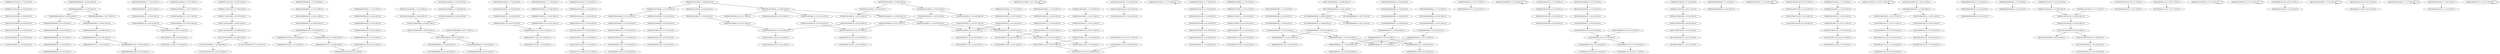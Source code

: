 digraph G {
    "0011001010000011_6-22:39-LEN:16" -> "0110010100000110_7-23:42-LEN:16";
    "0000000000000000_1-16:453-LEN:16" -> "0000000000000000_2-17:455-LEN:16";
    "0010000100000011_2-18:17-LEN:16" -> "0100001000000111_3-19:17-LEN:16";
    "0001110010100000_5-20:288-LEN:16" -> "0011100101000001_6-21:280-LEN:16";
    "0000000000000101_3-19:23-LEN:16" -> "0000000000001010_4-20:25-LEN:16";
    "0010100000000011_7-22:260-LEN:16" -> "0101000000000110_8-23:262-LEN:16";
    "0000010000111010_6-22:38-LEN:16" -> "0000100001110100_7-23:36-LEN:16";
    "0000000100100101_2-17:26-LEN:16" -> "0000001001001011_3-18:19-LEN:16";
    "0000000100100000_2-17:160-LEN:16" -> "0000001001000001_3-19:23-LEN:16";
    "0000000100100000_2-17:160-LEN:16" -> "0000001001000001_3-18:133-LEN:16";
    "0000000011010000_1-16:17-LEN:16" -> "0000000011010000_1-16:17-LEN:16";
    "0000100100001001_5-21:25-LEN:16" -> "0001001000010010_6-22:25-LEN:16";
    "0000000100100001_1-17:17-LEN:16" -> "0000000100100001_1-17:17-LEN:16";
    "1100000010010010_1-17:32-LEN:16" -> "1000000100100100_2-18:35-LEN:16";
    "0000001010000111_3-19:22-LEN:16" -> "0000010100001110_4-20:20-LEN:16";
    "0000000000001110_7-22:20-LEN:16" -> "0000000000011100_8-23:23-LEN:16";
    "0001000010000001_1-17:19-LEN:16" -> "0010000100000011_2-18:17-LEN:16";
    "0000100100100001_5-21:38-LEN:16" -> "0001001001000011_6-22:38-LEN:16";
    "1000000000000111_6-22:17-LEN:16" -> "0000000000001110_7-23:20-LEN:16";
    "0000000010000000_1-16:20-LEN:16" -> "0000000010000000_1-16:20-LEN:16";
    "0000001001001000_3-19:18-LEN:16" -> "0000010010010000_4-20:18-LEN:16";
    "0001100101000001_5-21:44-LEN:16" -> "0011001010000011_6-22:39-LEN:16";
    "0000100100001110_5-20:874-LEN:16" -> "0001001000011101_6-21:854-LEN:16";
    "0000100100001110_5-20:874-LEN:16" -> "0001001000011100_6-22:42-LEN:16";
    "0010000000111010_7-22:18-LEN:16" -> "0100000001110100_8-23:18-LEN:16";
    "0000011100101000_3-18:279-LEN:16" -> "0000111001010000_4-19:287-LEN:16";
    "0001100000000000_2-17:441-LEN:16" -> "0011000000000001_3-19:17-LEN:16";
    "0001100000000000_2-17:441-LEN:16" -> "0011000000000000_3-18:429-LEN:16";
    "1100000011000010_1-17:20-LEN:16" -> "1000000110000100_2-18:21-LEN:16";
    "0000000000000111_6-21:47-LEN:16" -> "0000000000001110_7-22:20-LEN:16";
    "0000000000000111_6-21:47-LEN:16" -> "0000000000001111_7-22:429-LEN:16";
    "0000000000000111_6-21:47-LEN:16" -> "0000000000001110_7-23:33-LEN:16";
    "0000001001000011_2-18:20-LEN:16" -> "0000010010000111_3-19:19-LEN:16";
    "0000000101000011_2-18:21-LEN:16" -> "0000001010000111_3-19:22-LEN:16";
    "0000100100001101_5-21:167-LEN:16" -> "0001001000011010_6-22:163-LEN:16";
    "1000101000000000_5-20:279-LEN:16" -> "0001010000000001_6-21:281-LEN:16";
    "0000000000000000_1-17:19-LEN:16" -> "0000000000000000_2-18:20-LEN:16";
    "0001010000000001_6-21:281-LEN:16" -> "0010100000000011_7-22:260-LEN:16";
    "0001010000000001_6-21:281-LEN:16" -> "0010100000000010_7-22:23-LEN:16";
    "0100000010000111_3-19:20-LEN:16" -> "1000000100001110_4-20:19-LEN:16";
    "0010100010100000_1-16:271-LEN:16" -> "0101000101000000_2-17:265-LEN:16";
    "0000000100001001_1-17:20-LEN:16" -> "0000000100001001_1-17:20-LEN:16";
    "0000100100001100_5-20:31-LEN:16" -> "0001001000011001_6-21:32-LEN:16";
    "0000100100001110_4-20:31-LEN:16" -> "0001001000011101_5-21:43-LEN:16";
    "0001000000000101_4-19:300-LEN:16" -> "0010000000001010_5-20:302-LEN:16";
    "0010001010000000_2-18:20-LEN:16" -> "0100010100000000_4-19:281-LEN:16";
    "0000010000000001_2-17:317-LEN:16" -> "0000100000000010_3-18:311-LEN:16";
    "0001000000011101_6-21:39-LEN:16" -> "0010000000111010_7-22:18-LEN:16";
    "0001000000011101_6-21:39-LEN:16" -> "0010000000111011_7-22:18-LEN:16";
    "0001001000111010_6-22:27-LEN:16" -> "0010010001110100_7-23:27-LEN:16";
    "0010000000000001_3-19:33-LEN:16" -> "0100000000000011_4-20:35-LEN:16";
    "0001001000010010_6-22:25-LEN:16" -> "0010010000100100_7-23:22-LEN:16";
    "1000000000000011_5-20:44-LEN:16" -> "0000000000000111_6-21:47-LEN:16";
    "0000001110010100_2-17:300-LEN:16" -> "0000011100101000_3-18:279-LEN:16";
    "0001001000011010_6-22:39-LEN:16" -> "0010010000110100_7-23:41-LEN:16";
    "0000010010010000_4-20:38-LEN:16" -> "0000100100100001_5-21:38-LEN:16";
    "0000101100001110_5-20:17-LEN:16" -> "0000101100001110_5-20:17-LEN:16";
    "0010001000000011_3-18:21-LEN:16" -> "0100010000000111_4-19:20-LEN:16";
    "0000100100101110_5-20:30-LEN:16" -> "0001001001011101_6-21:29-LEN:16";
    "0010001000010011_3-18:170-LEN:16" -> "0100010000100111_4-19:172-LEN:16";
    "0000010010001110_4-20:17-LEN:16" -> "0000100100011101_5-21:29-LEN:16";
    "0000000000000010_1-16:24-LEN:16" -> "0000000000000100_2-17:22-LEN:16";
    "0000000000000000_1-17:21-LEN:16" -> "0000000000000000_2-18:22-LEN:16";
    "0000110000100001_5-21:24-LEN:16" -> "0001100001000011_6-22:21-LEN:16";
    "1010001010000000_3-18:252-LEN:16" -> "0100010100000000_4-19:281-LEN:16";
    "0000001000000000_1-16:334-LEN:16" -> "0000010000000001_2-17:317-LEN:16";
    "0000100000000010_3-18:311-LEN:16" -> "0001000000000101_4-19:300-LEN:16";
    "1100000011001001_1-16:321-LEN:16" -> "1000000110010010_2-17:345-LEN:16";
    "0001001000001010_6-22:20-LEN:16" -> "0010010000010100_7-23:20-LEN:16";
    "1000000000000111_6-21:401-LEN:16" -> "0000000000001110_7-22:20-LEN:16";
    "1000000000000111_6-21:401-LEN:16" -> "0000000000001111_7-22:429-LEN:16";
    "1000000000000111_6-21:401-LEN:16" -> "0000000000001110_7-23:33-LEN:16";
    "1000000100100100_2-18:35-LEN:16" -> "0000001001001000_3-19:36-LEN:16";
    "0000100100001101_5-21:45-LEN:16" -> "0001001000011010_6-22:39-LEN:16";
    "0000010100001110_4-20:20-LEN:16" -> "0000101000011101_5-21:25-LEN:16";
    "0000000010000111_3-19:22-LEN:16" -> "0000000100001110_4-20:24-LEN:16";
    "0000001100001000_3-19:22-LEN:16" -> "0000011000010000_4-20:24-LEN:16";
    "0000000010100001_1-17:23-LEN:16" -> "0000000101000011_2-18:21-LEN:16";
    "0010100000000010_7-22:23-LEN:16" -> "0101000000000100_8-23:23-LEN:16";
    "0001100001000011_6-22:21-LEN:16" -> "0011000010000111_7-23:21-LEN:16";
    "1000000100001110_4-20:19-LEN:16" -> "0000001000011101_5-21:41-LEN:16";
    "0000000000000000_4-19:178-LEN:16" -> "0000000000000000_5-20:184-LEN:16";
    "0000010010000011_4-19:134-LEN:16" -> "0000100100000110_5-20:142-LEN:16";
    "0001001000011001_6-21:32-LEN:16" -> "0010010000110010_7-22:32-LEN:16";
    "0000000100100001_2-17:652-LEN:16" -> "0000001001000010_3-19:17-LEN:16";
    "0000000100100001_2-17:652-LEN:16" -> "0000001001000010_3-18:19-LEN:16";
    "0000000100100001_2-17:652-LEN:16" -> "0000001001000011_3-19:103-LEN:16";
    "0000000100100001_2-17:652-LEN:16" -> "0000001001000011_3-18:525-LEN:16";
    "0000000000000010_2-18:24-LEN:16" -> "0000000000000101_3-19:23-LEN:16";
    "0000010010000111_3-19:31-LEN:16" -> "0000100100001110_4-20:31-LEN:16";
    "0000010010000111_4-19:518-LEN:16" -> "0000100100001110_5-20:874-LEN:16";
    "0000010010000111_4-19:518-LEN:16" -> "0000100100001111_5-21:19-LEN:16";
    "1000000100100100_2-18:18-LEN:16" -> "0000001001001000_3-19:18-LEN:16";
    "0000000110010010_2-17:17-LEN:16" -> "0000001100100100_3-18:356-LEN:16";
    "0001001000011101_5-21:43-LEN:16" -> "0010010000111010_7-23:24-LEN:16";
    "0001001000011101_5-21:43-LEN:16" -> "0010010000111010_7-22:873-LEN:16";
    "0000000010010001_1-17:22-LEN:16" -> "0000000100100011_2-18:20-LEN:16";
    "0001001000011101_5-21:21-LEN:16" -> "0010010000111010_6-22:20-LEN:16";
    "0000001001001000_3-19:36-LEN:16" -> "0000010010010000_4-20:38-LEN:16";
    "0000100000011101_5-21:41-LEN:16" -> "0001000000111010_6-22:40-LEN:16";
    "0000100100000110_5-20:142-LEN:16" -> "0001001000001101_6-21:138-LEN:16";
    "0001001000001101_6-21:138-LEN:16" -> "0010010000011010_7-22:139-LEN:16";
    "0000010010000111_3-19:34-LEN:16" -> "0000100100001110_5-20:874-LEN:16";
    "0000010010000111_3-19:34-LEN:16" -> "0000100100001111_5-21:19-LEN:16";
    "0100000000010100_6-22:20-LEN:16" -> "1000000000101000_7-23:19-LEN:16";
    "0011000000000000_3-18:429-LEN:16" -> "0110000000000001_4-19:409-LEN:16";
    "0011000000000000_3-18:429-LEN:16" -> "0110000000000001_4-20:21-LEN:16";
    "0000000110010100_1-17:47-LEN:16" -> "0000001100101000_2-18:48-LEN:16";
    "0000000000000000_7-22:185-LEN:16" -> "0000000000000000_8-23:183-LEN:16";
    "0000000000000101_6-21:256-LEN:16" -> "0000000000001011_7-22:17-LEN:16";
    "0000000000000101_6-21:256-LEN:16" -> "0000000000001010_7-22:249-LEN:16";
    "0001001000010101_6-21:17-LEN:16" -> "0010010000101010_7-22:17-LEN:16";
    "0000001001000001_3-19:23-LEN:16" -> "0000010010000010_4-20:23-LEN:16";
    "0000011001010000_3-19:49-LEN:16" -> "0000110010100000_4-20:46-LEN:16";
    "0000000000000000_5-20:184-LEN:16" -> "0000000000000000_6-21:181-LEN:16";
    "0000001000011101_5-21:41-LEN:16" -> "0000010000111010_6-22:38-LEN:16";
    "0100001001000011_3-18:362-LEN:16" -> "1000010010000111_4-19:351-LEN:16";
    "1000100000001110_5-20:20-LEN:16" -> "0001000000011101_6-21:39-LEN:16";
    "0001001001011101_6-21:29-LEN:16" -> "0010010010111010_7-22:30-LEN:16";
    "0000000100100001_1-17:47-LEN:16" -> "0000001001000011_2-18:37-LEN:16";
    "0100010000100111_4-19:172-LEN:16" -> "1000100001001110_5-20:169-LEN:16";
    "0000000000000000_6-21:181-LEN:16" -> "0000000000000000_7-22:185-LEN:16";
    "0000100100001110_4-20:20-LEN:16" -> "0001001000011101_6-21:854-LEN:16";
    "0000100100001110_4-20:20-LEN:16" -> "0001001000011100_6-22:42-LEN:16";
    "0000000000000000_2-17:455-LEN:16" -> "0000000000000000_3-18:428-LEN:16";
    "0000000000000000_2-17:455-LEN:16" -> "0000000000000001_3-18:17-LEN:16";
    "0010010000111010_7-22:873-LEN:16" -> "0100100001110100_8-23:888-LEN:16";
    "0001000000111011_6-22:17-LEN:16" -> "0010000001110110_7-23:17-LEN:16";
    "0010000000000001_3-19:26-LEN:16" -> "0100000000000011_4-20:25-LEN:16";
    "0010010000011010_7-22:139-LEN:16" -> "0100100000110100_8-23:143-LEN:16";
    "0000000010000001_1-17:30-LEN:16" -> "0000000100000011_2-18:23-LEN:16";
    "0000000100100001_2-18:29-LEN:16" -> "0000001001000011_3-19:28-LEN:16";
    "0000001001000011_3-19:28-LEN:16" -> "0000010010000110_4-20:27-LEN:16";
    "0001000010010000_1-16:454-LEN:16" -> "0010000100100001_2-18:20-LEN:16";
    "0001000010010000_1-16:454-LEN:16" -> "0010000100100001_2-17:435-LEN:16";
    "0000000000000000_3-18:428-LEN:16" -> "0000000000000000_4-19:178-LEN:16";
    "0000000000000000_3-18:428-LEN:16" -> "0000000000000001_4-19:261-LEN:16";
    "0000000100100011_2-18:20-LEN:16" -> "0000001001000111_3-19:18-LEN:16";
    "1100000010010010_1-17:19-LEN:16" -> "1000000100100100_2-18:18-LEN:16";
    "0000000000001010_4-20:25-LEN:16" -> "0000000000010101_5-21:25-LEN:16";
    "0010000001000011_2-18:20-LEN:16" -> "0100000010000111_3-19:20-LEN:16";
    "0010010010111010_7-22:30-LEN:16" -> "0100100101110100_8-23:27-LEN:16";
    "0000001100100000_3-19:17-LEN:16" -> "0000001100100000_3-19:17-LEN:16";
    "0000100010000000_1-16:27-LEN:16" -> "0001000100000001_2-17:26-LEN:16";
    "0010000100100001_2-18:20-LEN:16" -> "0100001001000011_3-19:19-LEN:16";
    "0001000000100001_1-17:22-LEN:16" -> "0010000001000011_2-18:20-LEN:16";
    "0100000000000011_4-20:35-LEN:16" -> "1000000000000111_5-21:31-LEN:16";
    "0001000100000011_2-18:17-LEN:16" -> "0001000100000011_2-18:17-LEN:16";
    "0000000111001010_1-16:301-LEN:16" -> "0000001110010100_2-17:300-LEN:16";
    "0000000100100001_1-17:36-LEN:16" -> "0000001001000011_2-18:31-LEN:16";
    "0100000000101010_6-22:17-LEN:16" -> "1000000001010100_7-23:18-LEN:16";
    "0001000000000000_2-17:44-LEN:16" -> "0010000000000000_3-18:44-LEN:16";
    "0010000100100001_2-17:435-LEN:16" -> "0100001001000011_3-18:362-LEN:16";
    "0010000100100001_2-17:435-LEN:16" -> "0100001001000011_3-19:70-LEN:16";
    "0100010100000000_4-19:281-LEN:16" -> "1000101000000000_5-20:279-LEN:16";
    "0001001001000011_6-22:38-LEN:16" -> "0010010010000111_7-23:36-LEN:16";
    "0001000100000001_2-17:26-LEN:16" -> "0010001000000011_3-18:21-LEN:16";
    "0001000100100001_1-17:18-LEN:16" -> "0001000100100001_1-17:18-LEN:16";
    "0000010010000111_3-19:19-LEN:16" -> "0000100100001110_4-20:20-LEN:16";
    "0000000100001110_4-20:24-LEN:16" -> "0000001000011101_5-21:41-LEN:16";
    "0000001001000011_2-18:37-LEN:16" -> "0000010010000111_3-19:34-LEN:16";
    "0000000000000100_2-17:22-LEN:16" -> "0000000000001000_3-18:21-LEN:16";
    "0101000101000000_2-17:265-LEN:16" -> "1010001010000000_3-18:252-LEN:16";
    "0100001001000011_3-19:70-LEN:16" -> "1000010010000110_4-20:72-LEN:16";
    "0100000000000001_4-19:46-LEN:16" -> "1000000000000011_5-20:44-LEN:16";
    "0000000000010101_5-21:25-LEN:16" -> "0000000000101010_6-22:25-LEN:16";
    "0110000000000001_4-19:409-LEN:16" -> "1100000000000011_5-20:393-LEN:16";
    "0000100100001111_5-21:19-LEN:16" -> "0001001000011110_6-22:20-LEN:16";
    "0000000000000001_4-19:261-LEN:16" -> "0000000000000010_5-20:260-LEN:16";
    "0001001000011010_6-22:163-LEN:16" -> "0010010000110100_7-23:167-LEN:16";
    "0000110010100000_4-20:46-LEN:16" -> "0001100101000001_5-21:44-LEN:16";
    "0010000100111011_7-22:160-LEN:16" -> "0100001001110110_8-23:160-LEN:16";
    "0000000000000010_5-20:260-LEN:16" -> "0000000000000101_6-21:256-LEN:16";
    "0001001000111010_6-22:18-LEN:16" -> "0010010001110100_7-23:18-LEN:16";
    "0000010010000010_4-20:23-LEN:16" -> "0000100100000101_5-21:23-LEN:16";
    "0000000001000011_2-18:26-LEN:16" -> "0000000010000111_3-19:22-LEN:16";
    "0000011000010000_4-20:24-LEN:16" -> "0000110000100001_5-21:24-LEN:16";
    "0001001000011110_6-22:20-LEN:16" -> "0010010000111100_7-23:20-LEN:16";
    "1000010000001110_4-20:18-LEN:16" -> "0000100000011101_5-21:41-LEN:16";
    "0000100000000000_1-17:30-LEN:16" -> "0001000000000000_2-18:29-LEN:16";
    "0000001000000111_3-19:22-LEN:16" -> "0000010000001110_4-20:24-LEN:16";
    "0000000000000001_1-17:23-LEN:16" -> "0000000000000010_2-18:24-LEN:16";
    "0000000100100001_1-17:25-LEN:16" -> "0000001001000011_2-18:20-LEN:16";
    "0001000000000000_2-18:29-LEN:16" -> "0010000000000001_3-19:26-LEN:16";
    "0000011001001000_4-19:362-LEN:16" -> "0000110010010000_5-20:364-LEN:16";
    "0000000010010001_1-17:17-LEN:16" -> "0000000010010001_1-17:17-LEN:16";
    "1000100001001110_5-20:169-LEN:16" -> "0001000010011101_6-21:169-LEN:16";
    "0000001001000011_3-19:103-LEN:16" -> "0000010010000110_4-20:102-LEN:16";
    "1000000000000111_5-21:31-LEN:16" -> "0000000000001110_7-22:20-LEN:16";
    "1000000000000111_5-21:31-LEN:16" -> "0000000000001111_7-22:429-LEN:16";
    "1000000000000111_5-21:31-LEN:16" -> "0000000000001110_7-23:33-LEN:16";
    "0000100100011101_5-21:29-LEN:16" -> "0001001000111010_6-22:27-LEN:16";
    "0000100100000101_5-21:23-LEN:16" -> "0001001000001010_6-22:20-LEN:16";
    "0011001001000011_7-22:343-LEN:16" -> "0110010010000111_8-23:334-LEN:16";
    "0010010000111010_6-22:20-LEN:16" -> "0100100001110100_8-23:888-LEN:16";
    "0001000010010010_1-16:22-LEN:16" -> "0010000100100101_2-17:20-LEN:16";
    "0001001000011101_6-21:854-LEN:16" -> "0010010000111010_7-23:24-LEN:16";
    "0001001000011101_6-21:854-LEN:16" -> "0010010000111010_7-22:873-LEN:16";
    "1000000110000100_2-18:21-LEN:16" -> "0000001100001000_3-19:22-LEN:16";
    "0000001100101000_2-18:48-LEN:16" -> "0000011001010000_3-19:49-LEN:16";
    "0000001100100100_3-18:356-LEN:16" -> "0000011001001000_4-19:362-LEN:16";
    "1100000000000011_5-20:393-LEN:16" -> "1000000000000111_6-21:401-LEN:16";
    "1100000000000011_5-20:393-LEN:16" -> "1000000000000111_6-22:18-LEN:16";
    "0000000010010010_1-16:36-LEN:16" -> "0000000100100101_2-17:26-LEN:16";
    "0100001000000111_3-19:17-LEN:16" -> "1000010000001110_4-20:18-LEN:16";
    "0010000000000000_3-18:44-LEN:16" -> "0100000000000001_4-19:46-LEN:16";
    "0000000000001111_7-22:429-LEN:16" -> "0000000000011110_8-23:426-LEN:16";
    "0001001000011100_6-22:42-LEN:16" -> "0010010000111000_7-23:47-LEN:16";
    "0000101000011101_5-21:25-LEN:16" -> "0001010000111010_6-22:23-LEN:16";
    "1000100001001101_5-21:28-LEN:16" -> "0001000010011011_6-22:25-LEN:16";
    "0100010000000111_4-19:20-LEN:16" -> "1000100000001110_5-20:20-LEN:16";
    "0011100101000001_6-21:280-LEN:16" -> "0111001010000011_7-22:266-LEN:16";
    "0011100101000001_6-21:280-LEN:16" -> "0111001010000010_7-23:18-LEN:16";
    "1000010010000110_4-20:72-LEN:16" -> "0000100100001101_5-21:167-LEN:16";
    "0000110010010000_5-20:364-LEN:16" -> "0001100100100001_6-22:18-LEN:16";
    "0000110010010000_5-20:364-LEN:16" -> "0001100100100001_6-21:349-LEN:16";
    "0010000000111011_7-22:18-LEN:16" -> "0100000001110110_8-23:17-LEN:16";
    "0000000000001010_7-22:249-LEN:16" -> "0000000000010100_8-23:254-LEN:16";
    "0000100000000000_1-17:41-LEN:16" -> "0001000000000000_2-18:36-LEN:16";
    "0000010010010111_4-19:18-LEN:16" -> "0000100100101110_5-20:30-LEN:16";
    "0111001010000011_7-22:266-LEN:16" -> "1110010100000110_8-23:270-LEN:16";
    "1000000000000111_6-22:18-LEN:16" -> "0000000000001110_7-23:22-LEN:16";
    "0000000010010000_1-16:828-LEN:16" -> "0000000100100000_2-17:160-LEN:16";
    "0000000010010000_1-16:828-LEN:16" -> "0000000100100001_2-17:652-LEN:16";
    "0000000010010000_1-16:828-LEN:16" -> "0000000100100001_2-18:29-LEN:16";
    "0000100010000100_1-16:213-LEN:16" -> "0001000100001001_2-17:208-LEN:16";
    "0000010010000110_4-20:102-LEN:16" -> "0000100100001101_5-21:167-LEN:16";
    "0010000000001010_5-20:302-LEN:16" -> "0100000000010100_6-22:20-LEN:16";
    "0010000000001010_5-20:302-LEN:16" -> "0100000000010101_6-21:289-LEN:16";
    "0000001001000011_3-18:525-LEN:16" -> "0000010010000111_4-19:518-LEN:16";
    "0001100100100001_6-21:349-LEN:16" -> "0011001001000011_7-22:343-LEN:16";
    "1000010010000111_4-19:351-LEN:16" -> "0000100100001110_5-20:874-LEN:16";
    "1000010010000111_4-19:351-LEN:16" -> "0000100100001111_5-21:19-LEN:16";
    "0000000100000011_2-18:23-LEN:16" -> "0000001000000111_3-19:22-LEN:16";
    "0010010000110010_7-22:32-LEN:16" -> "0100100001100100_8-23:29-LEN:16";
    "0000111001010000_4-19:287-LEN:16" -> "0001110010100000_5-20:288-LEN:16";
    "0100000000010101_6-21:289-LEN:16" -> "1000000000101010_7-22:284-LEN:16";
    "0010001000010011_3-19:35-LEN:16" -> "0100010000100110_4-20:34-LEN:16";
    "0000010000001110_4-20:24-LEN:16" -> "0000100000011101_5-21:41-LEN:16";
    "0000100000001110_5-20:18-LEN:16" -> "0001000000011101_6-21:39-LEN:16";
    "0000110000000000_1-16:440-LEN:16" -> "0001100000000000_2-17:441-LEN:16";
    "0001000100001001_2-17:208-LEN:16" -> "0010001000010011_3-18:170-LEN:16";
    "0001000100001001_2-17:208-LEN:16" -> "0010001000010011_3-19:35-LEN:16";
    "0000001001000001_3-18:133-LEN:16" -> "0000010010000011_4-19:134-LEN:16";
    "1000000110010010_2-17:345-LEN:16" -> "0000001100100100_3-18:356-LEN:16";
    "0100010000100110_4-20:34-LEN:16" -> "1000100001001101_5-21:28-LEN:16";
    "0000000000101010_6-22:25-LEN:16" -> "0000000001010100_8-23:312-LEN:16";
    "0000010000100111_3-19:17-LEN:16" -> "0000010000100111_3-19:17-LEN:16";
    "0000001001000011_2-18:31-LEN:16" -> "0000010010000111_3-19:31-LEN:16";
    "1000010010000110_4-20:23-LEN:16" -> "0000100100001101_5-21:45-LEN:16";
    "0000001001001011_3-18:19-LEN:16" -> "0000010010010111_4-19:18-LEN:16";
    "0001000000000000_2-18:36-LEN:16" -> "0010000000000001_3-19:33-LEN:16";
    "1000000000101010_7-22:284-LEN:16" -> "0000000001010100_8-23:312-LEN:16";
    "0000100000000000_1-16:40-LEN:16" -> "0001000000000000_2-17:44-LEN:16";
    "0100000000000011_4-20:25-LEN:16" -> "1000000000000111_6-21:401-LEN:16";
    "0100000000000011_4-20:25-LEN:16" -> "1000000000000111_6-22:18-LEN:16";
    "0001000010011101_6-21:169-LEN:16" -> "0010000100111011_7-22:160-LEN:16";
    "0001000101000000_1-17:21-LEN:16" -> "0010001010000000_2-18:20-LEN:16";
    "0001000000111010_6-22:40-LEN:16" -> "0010000001110100_7-23:42-LEN:16";
    "0100001001000011_3-19:19-LEN:16" -> "1000010010000110_4-20:23-LEN:16";
    "0000000000100001_1-17:33-LEN:16" -> "0000000001000011_2-18:26-LEN:16";
    "0001010000111010_6-22:23-LEN:16" -> "0010100001110100_7-23:23-LEN:16";
    "0000001001000111_3-19:18-LEN:16" -> "0000010010001110_4-20:17-LEN:16";
    "0000010010000110_4-20:27-LEN:16" -> "0000100100001101_5-21:45-LEN:16";
    "0001000010011011_6-22:25-LEN:16" -> "0010000100110110_7-23:28-LEN:16";
    "0000101000000000_4-20:17-LEN:16" -> "0001010000000001_6-21:281-LEN:16";
}
